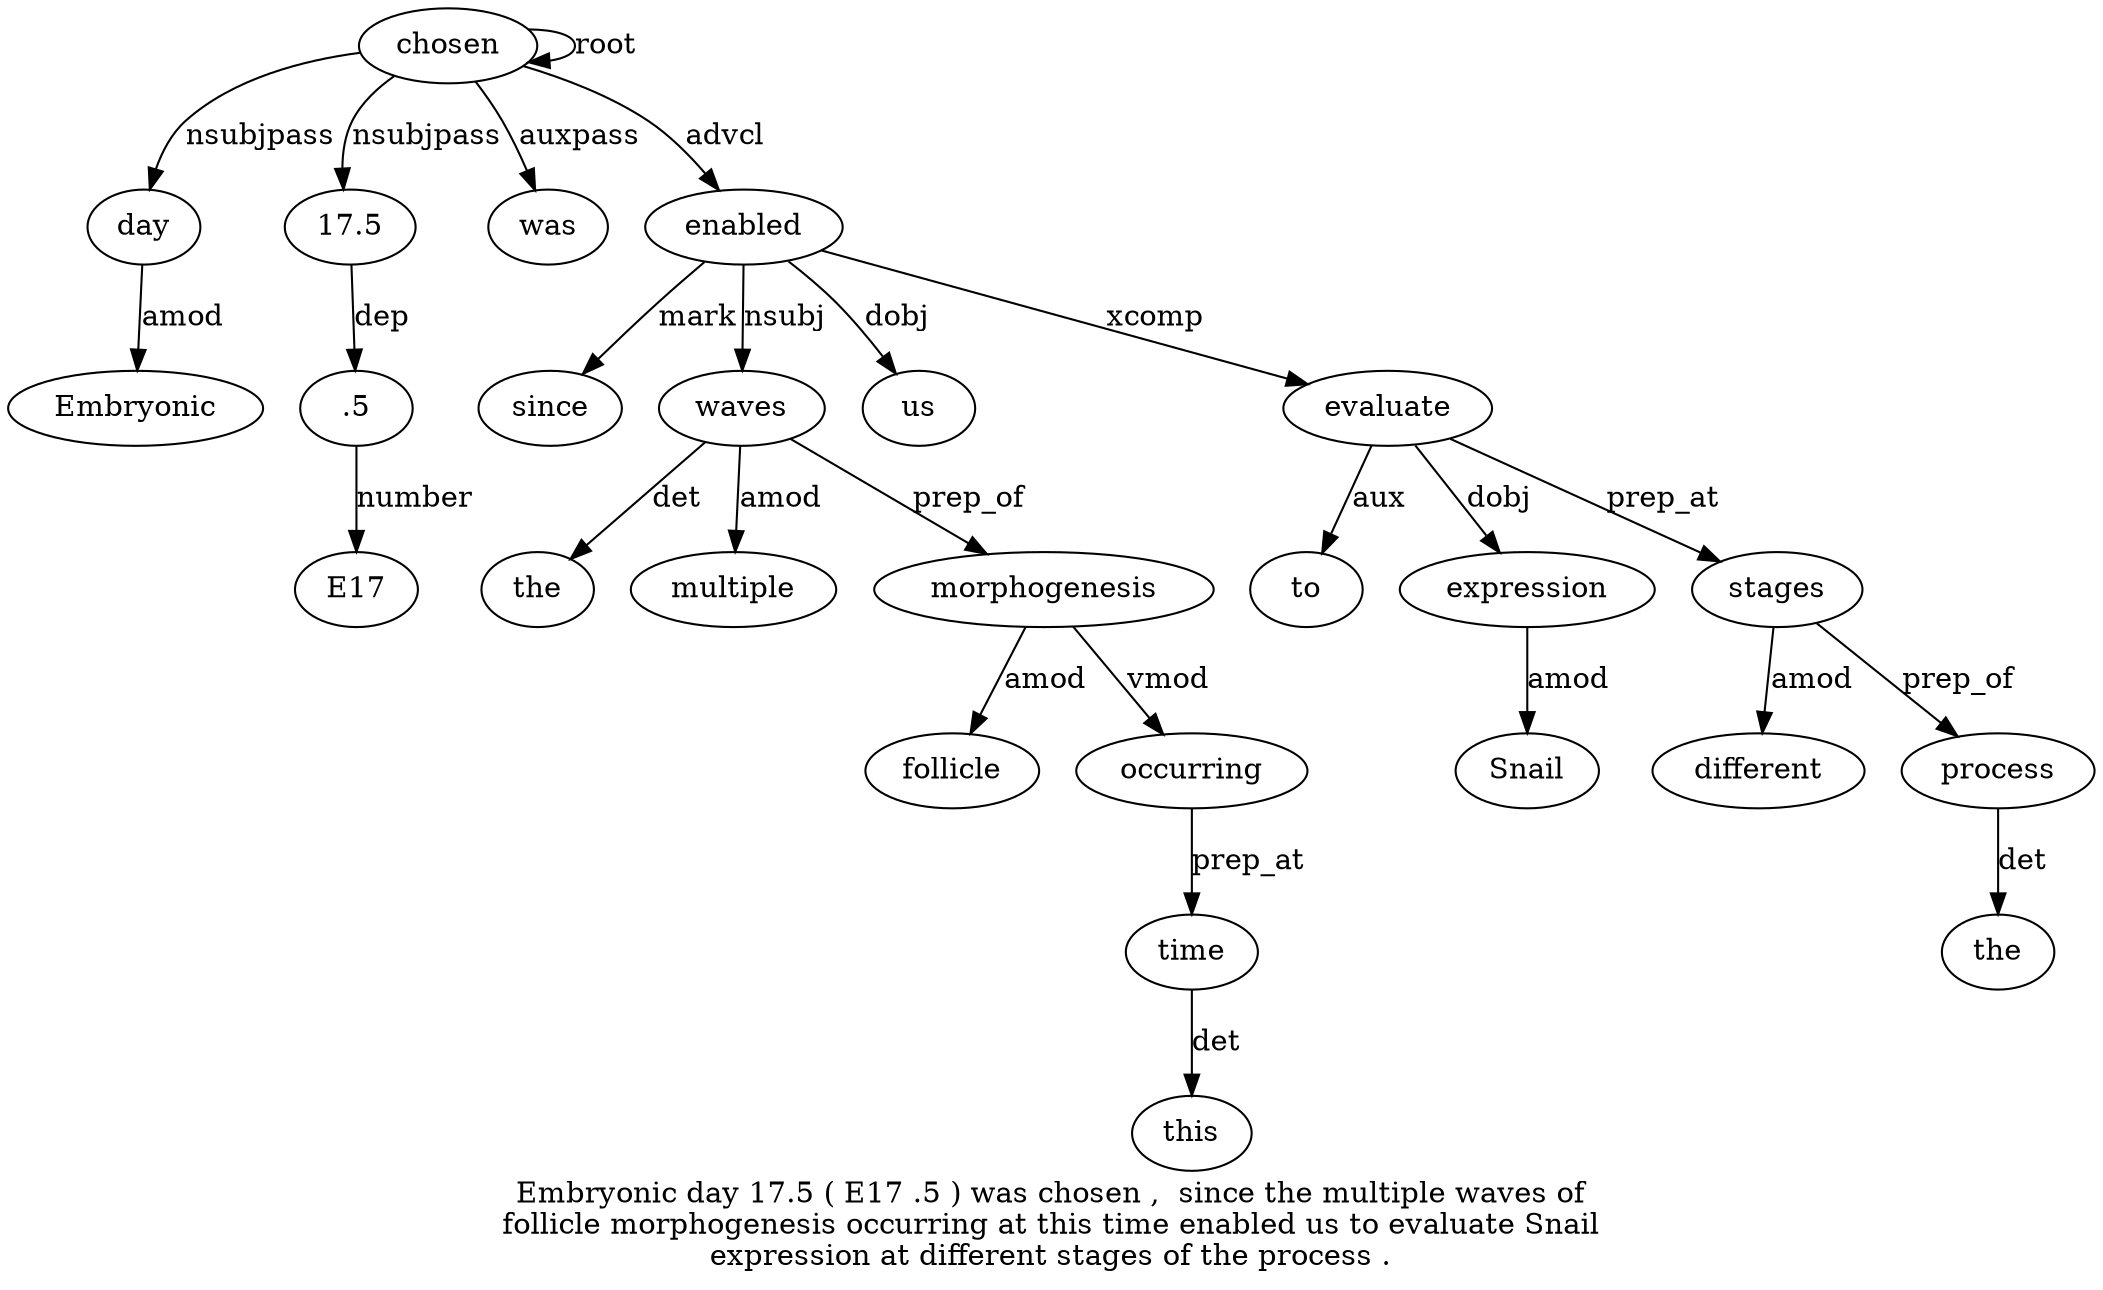 digraph "Embryonic day 17.5 ( E17 .5 ) was chosen ,  since the multiple waves of follicle morphogenesis occurring at this time enabled us to evaluate Snail expression at different stages of the process ." {
label="Embryonic day 17.5 ( E17 .5 ) was chosen ,  since the multiple waves of
follicle morphogenesis occurring at this time enabled us to evaluate Snail
expression at different stages of the process .";
day2 [style=filled, fillcolor=white, label=day];
Embryonic1 [style=filled, fillcolor=white, label=Embryonic];
day2 -> Embryonic1  [label=amod];
chosen9 [style=filled, fillcolor=white, label=chosen];
chosen9 -> day2  [label=nsubjpass];
"17.53" [style=filled, fillcolor=white, label="17.5"];
chosen9 -> "17.53"  [label=nsubjpass];
".56" [style=filled, fillcolor=white, label=".5"];
E175 [style=filled, fillcolor=white, label=E17];
".56" -> E175  [label=number];
"17.53" -> ".56"  [label=dep];
was8 [style=filled, fillcolor=white, label=was];
chosen9 -> was8  [label=auxpass];
chosen9 -> chosen9  [label=root];
enabled22 [style=filled, fillcolor=white, label=enabled];
since11 [style=filled, fillcolor=white, label=since];
enabled22 -> since11  [label=mark];
waves14 [style=filled, fillcolor=white, label=waves];
the12 [style=filled, fillcolor=white, label=the];
waves14 -> the12  [label=det];
multiple13 [style=filled, fillcolor=white, label=multiple];
waves14 -> multiple13  [label=amod];
enabled22 -> waves14  [label=nsubj];
morphogenesis17 [style=filled, fillcolor=white, label=morphogenesis];
follicle16 [style=filled, fillcolor=white, label=follicle];
morphogenesis17 -> follicle16  [label=amod];
waves14 -> morphogenesis17  [label=prep_of];
occurring18 [style=filled, fillcolor=white, label=occurring];
morphogenesis17 -> occurring18  [label=vmod];
time21 [style=filled, fillcolor=white, label=time];
this20 [style=filled, fillcolor=white, label=this];
time21 -> this20  [label=det];
occurring18 -> time21  [label=prep_at];
chosen9 -> enabled22  [label=advcl];
us23 [style=filled, fillcolor=white, label=us];
enabled22 -> us23  [label=dobj];
evaluate25 [style=filled, fillcolor=white, label=evaluate];
to24 [style=filled, fillcolor=white, label=to];
evaluate25 -> to24  [label=aux];
enabled22 -> evaluate25  [label=xcomp];
expression27 [style=filled, fillcolor=white, label=expression];
Snail26 [style=filled, fillcolor=white, label=Snail];
expression27 -> Snail26  [label=amod];
evaluate25 -> expression27  [label=dobj];
stages30 [style=filled, fillcolor=white, label=stages];
different29 [style=filled, fillcolor=white, label=different];
stages30 -> different29  [label=amod];
evaluate25 -> stages30  [label=prep_at];
process33 [style=filled, fillcolor=white, label=process];
the32 [style=filled, fillcolor=white, label=the];
process33 -> the32  [label=det];
stages30 -> process33  [label=prep_of];
}
